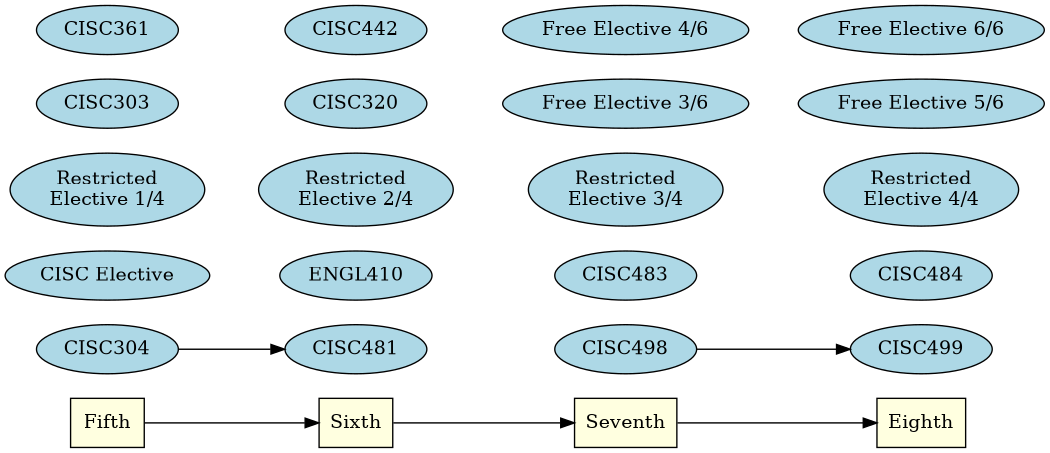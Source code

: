 digraph world {

    node [ fillcolor="lightblue" style=filled ];
    size="7,7";
    rankdir="LR";
    
    "Fifth" -> "Sixth" -> "Seventh" -> "Eighth";
    "Fifth" [shape="box" fillcolor="lightyellow"];
    "Sixth" [shape="box" fillcolor="lightyellow"];
    "Seventh" [shape="box" fillcolor="lightyellow"];
    "Eighth" [shape="box" fillcolor="lightyellow"];

    {rank=same; "Fifth";CISC304;"CISC Elective";"Restricted\nElective 1/4";CISC303; CISC361;}
    {rank=same; "Sixth";"ENGL410";"Restricted\nElective 2/4";"CISC320";CISC442;"CISC481";}
    {rank=same; "Seventh";CISC498;"CISC483";"Restricted\nElective 3/4";"Free Elective 3/6";"Free Elective 4/6"}
    {rank=same; "Eighth";CISC499;"CISC484";"Restricted\nElective 4/4";"Free Elective 5/6";"Free Elective 6/6"}
    
    CISC304 -> CISC481;
    CISC498 -> CISC499;
}

